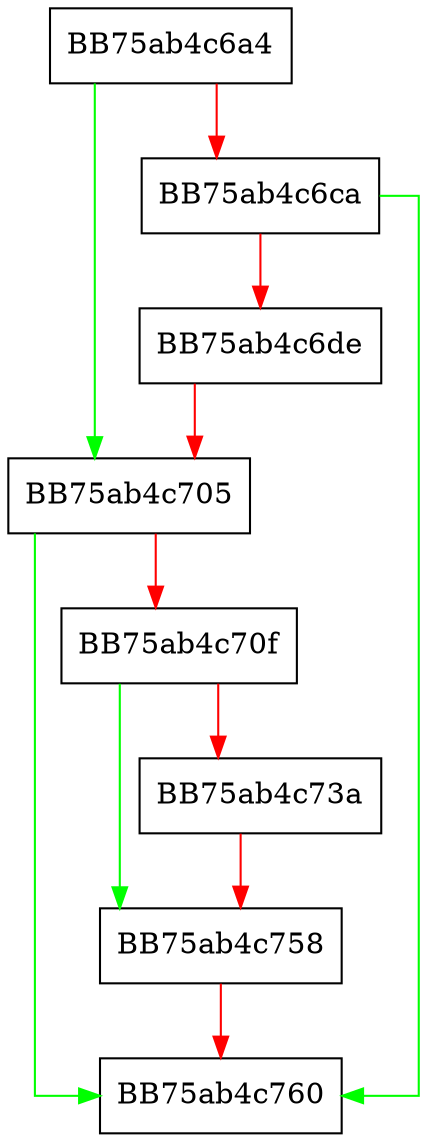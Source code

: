 digraph callCollNeeded {
  node [shape="box"];
  graph [splines=ortho];
  BB75ab4c6a4 -> BB75ab4c705 [color="green"];
  BB75ab4c6a4 -> BB75ab4c6ca [color="red"];
  BB75ab4c6ca -> BB75ab4c760 [color="green"];
  BB75ab4c6ca -> BB75ab4c6de [color="red"];
  BB75ab4c6de -> BB75ab4c705 [color="red"];
  BB75ab4c705 -> BB75ab4c760 [color="green"];
  BB75ab4c705 -> BB75ab4c70f [color="red"];
  BB75ab4c70f -> BB75ab4c758 [color="green"];
  BB75ab4c70f -> BB75ab4c73a [color="red"];
  BB75ab4c73a -> BB75ab4c758 [color="red"];
  BB75ab4c758 -> BB75ab4c760 [color="red"];
}